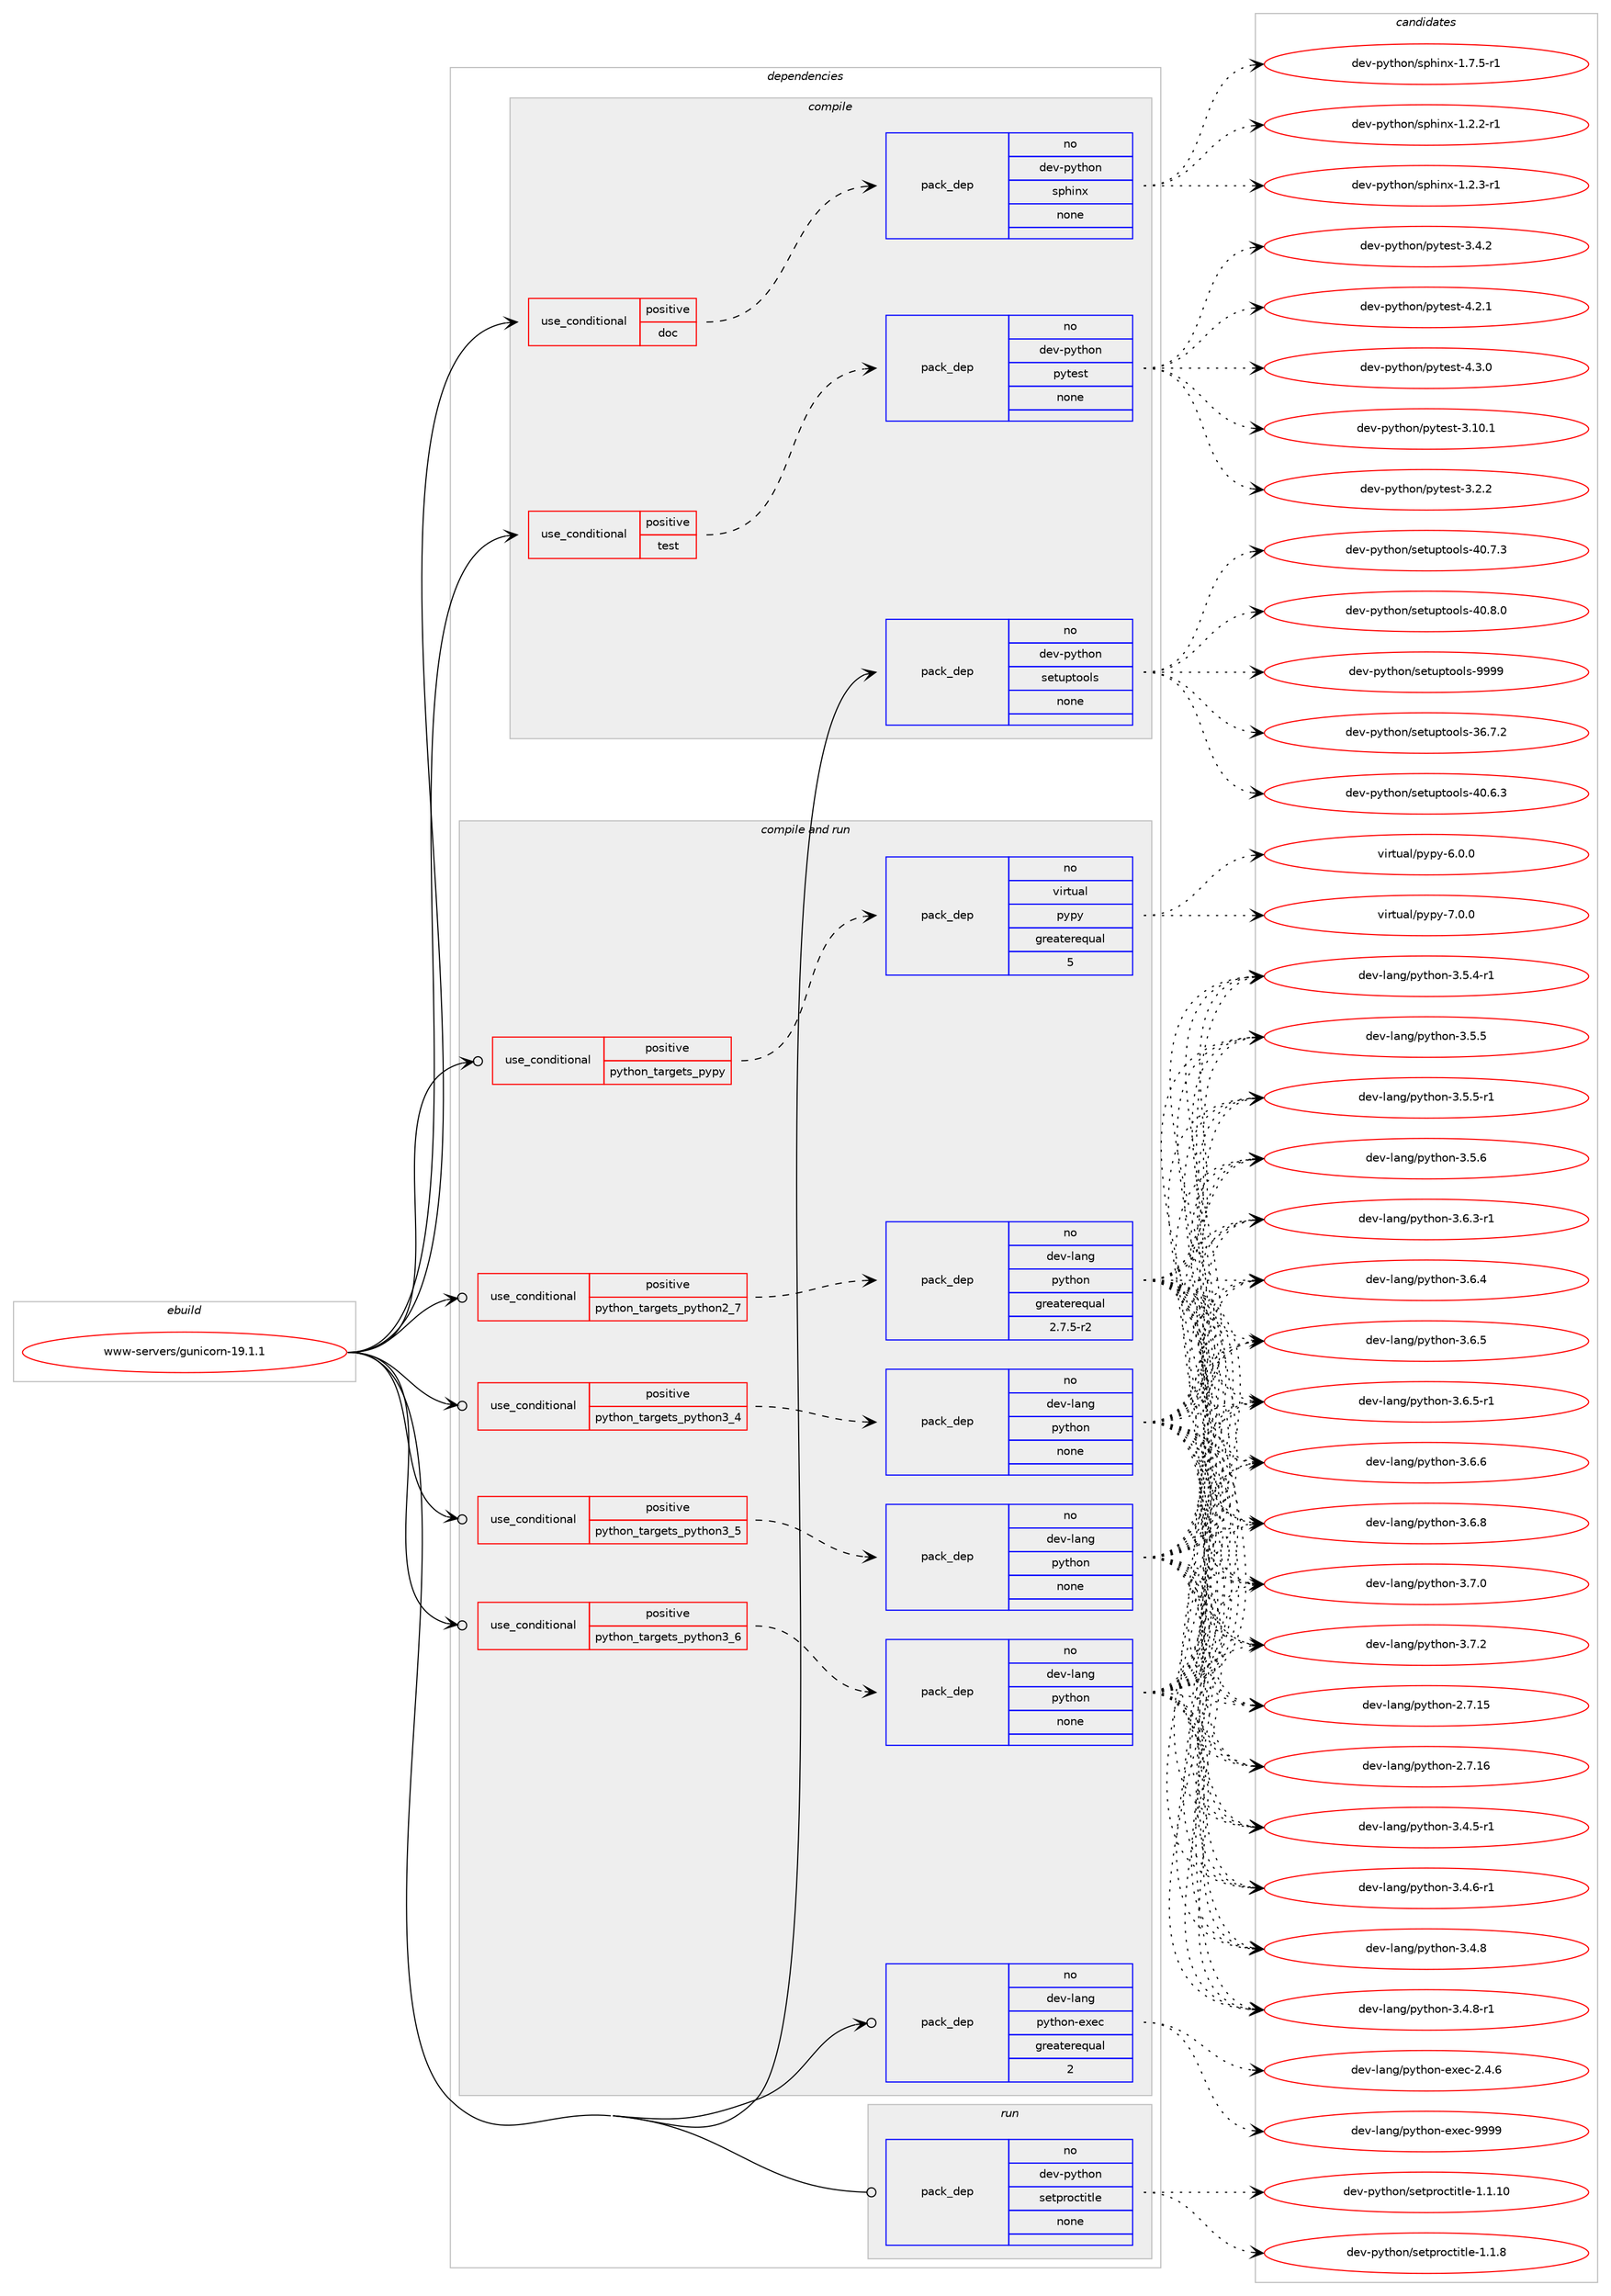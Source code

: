 digraph prolog {

# *************
# Graph options
# *************

newrank=true;
concentrate=true;
compound=true;
graph [rankdir=LR,fontname=Helvetica,fontsize=10,ranksep=1.5];#, ranksep=2.5, nodesep=0.2];
edge  [arrowhead=vee];
node  [fontname=Helvetica,fontsize=10];

# **********
# The ebuild
# **********

subgraph cluster_leftcol {
color=gray;
rank=same;
label=<<i>ebuild</i>>;
id [label="www-servers/gunicorn-19.1.1", color=red, width=4, href="../www-servers/gunicorn-19.1.1.svg"];
}

# ****************
# The dependencies
# ****************

subgraph cluster_midcol {
color=gray;
label=<<i>dependencies</i>>;
subgraph cluster_compile {
fillcolor="#eeeeee";
style=filled;
label=<<i>compile</i>>;
subgraph cond464488 {
dependency1751173 [label=<<TABLE BORDER="0" CELLBORDER="1" CELLSPACING="0" CELLPADDING="4"><TR><TD ROWSPAN="3" CELLPADDING="10">use_conditional</TD></TR><TR><TD>positive</TD></TR><TR><TD>doc</TD></TR></TABLE>>, shape=none, color=red];
subgraph pack1257396 {
dependency1751174 [label=<<TABLE BORDER="0" CELLBORDER="1" CELLSPACING="0" CELLPADDING="4" WIDTH="220"><TR><TD ROWSPAN="6" CELLPADDING="30">pack_dep</TD></TR><TR><TD WIDTH="110">no</TD></TR><TR><TD>dev-python</TD></TR><TR><TD>sphinx</TD></TR><TR><TD>none</TD></TR><TR><TD></TD></TR></TABLE>>, shape=none, color=blue];
}
dependency1751173:e -> dependency1751174:w [weight=20,style="dashed",arrowhead="vee"];
}
id:e -> dependency1751173:w [weight=20,style="solid",arrowhead="vee"];
subgraph cond464489 {
dependency1751175 [label=<<TABLE BORDER="0" CELLBORDER="1" CELLSPACING="0" CELLPADDING="4"><TR><TD ROWSPAN="3" CELLPADDING="10">use_conditional</TD></TR><TR><TD>positive</TD></TR><TR><TD>test</TD></TR></TABLE>>, shape=none, color=red];
subgraph pack1257397 {
dependency1751176 [label=<<TABLE BORDER="0" CELLBORDER="1" CELLSPACING="0" CELLPADDING="4" WIDTH="220"><TR><TD ROWSPAN="6" CELLPADDING="30">pack_dep</TD></TR><TR><TD WIDTH="110">no</TD></TR><TR><TD>dev-python</TD></TR><TR><TD>pytest</TD></TR><TR><TD>none</TD></TR><TR><TD></TD></TR></TABLE>>, shape=none, color=blue];
}
dependency1751175:e -> dependency1751176:w [weight=20,style="dashed",arrowhead="vee"];
}
id:e -> dependency1751175:w [weight=20,style="solid",arrowhead="vee"];
subgraph pack1257398 {
dependency1751177 [label=<<TABLE BORDER="0" CELLBORDER="1" CELLSPACING="0" CELLPADDING="4" WIDTH="220"><TR><TD ROWSPAN="6" CELLPADDING="30">pack_dep</TD></TR><TR><TD WIDTH="110">no</TD></TR><TR><TD>dev-python</TD></TR><TR><TD>setuptools</TD></TR><TR><TD>none</TD></TR><TR><TD></TD></TR></TABLE>>, shape=none, color=blue];
}
id:e -> dependency1751177:w [weight=20,style="solid",arrowhead="vee"];
}
subgraph cluster_compileandrun {
fillcolor="#eeeeee";
style=filled;
label=<<i>compile and run</i>>;
subgraph cond464490 {
dependency1751178 [label=<<TABLE BORDER="0" CELLBORDER="1" CELLSPACING="0" CELLPADDING="4"><TR><TD ROWSPAN="3" CELLPADDING="10">use_conditional</TD></TR><TR><TD>positive</TD></TR><TR><TD>python_targets_pypy</TD></TR></TABLE>>, shape=none, color=red];
subgraph pack1257399 {
dependency1751179 [label=<<TABLE BORDER="0" CELLBORDER="1" CELLSPACING="0" CELLPADDING="4" WIDTH="220"><TR><TD ROWSPAN="6" CELLPADDING="30">pack_dep</TD></TR><TR><TD WIDTH="110">no</TD></TR><TR><TD>virtual</TD></TR><TR><TD>pypy</TD></TR><TR><TD>greaterequal</TD></TR><TR><TD>5</TD></TR></TABLE>>, shape=none, color=blue];
}
dependency1751178:e -> dependency1751179:w [weight=20,style="dashed",arrowhead="vee"];
}
id:e -> dependency1751178:w [weight=20,style="solid",arrowhead="odotvee"];
subgraph cond464491 {
dependency1751180 [label=<<TABLE BORDER="0" CELLBORDER="1" CELLSPACING="0" CELLPADDING="4"><TR><TD ROWSPAN="3" CELLPADDING="10">use_conditional</TD></TR><TR><TD>positive</TD></TR><TR><TD>python_targets_python2_7</TD></TR></TABLE>>, shape=none, color=red];
subgraph pack1257400 {
dependency1751181 [label=<<TABLE BORDER="0" CELLBORDER="1" CELLSPACING="0" CELLPADDING="4" WIDTH="220"><TR><TD ROWSPAN="6" CELLPADDING="30">pack_dep</TD></TR><TR><TD WIDTH="110">no</TD></TR><TR><TD>dev-lang</TD></TR><TR><TD>python</TD></TR><TR><TD>greaterequal</TD></TR><TR><TD>2.7.5-r2</TD></TR></TABLE>>, shape=none, color=blue];
}
dependency1751180:e -> dependency1751181:w [weight=20,style="dashed",arrowhead="vee"];
}
id:e -> dependency1751180:w [weight=20,style="solid",arrowhead="odotvee"];
subgraph cond464492 {
dependency1751182 [label=<<TABLE BORDER="0" CELLBORDER="1" CELLSPACING="0" CELLPADDING="4"><TR><TD ROWSPAN="3" CELLPADDING="10">use_conditional</TD></TR><TR><TD>positive</TD></TR><TR><TD>python_targets_python3_4</TD></TR></TABLE>>, shape=none, color=red];
subgraph pack1257401 {
dependency1751183 [label=<<TABLE BORDER="0" CELLBORDER="1" CELLSPACING="0" CELLPADDING="4" WIDTH="220"><TR><TD ROWSPAN="6" CELLPADDING="30">pack_dep</TD></TR><TR><TD WIDTH="110">no</TD></TR><TR><TD>dev-lang</TD></TR><TR><TD>python</TD></TR><TR><TD>none</TD></TR><TR><TD></TD></TR></TABLE>>, shape=none, color=blue];
}
dependency1751182:e -> dependency1751183:w [weight=20,style="dashed",arrowhead="vee"];
}
id:e -> dependency1751182:w [weight=20,style="solid",arrowhead="odotvee"];
subgraph cond464493 {
dependency1751184 [label=<<TABLE BORDER="0" CELLBORDER="1" CELLSPACING="0" CELLPADDING="4"><TR><TD ROWSPAN="3" CELLPADDING="10">use_conditional</TD></TR><TR><TD>positive</TD></TR><TR><TD>python_targets_python3_5</TD></TR></TABLE>>, shape=none, color=red];
subgraph pack1257402 {
dependency1751185 [label=<<TABLE BORDER="0" CELLBORDER="1" CELLSPACING="0" CELLPADDING="4" WIDTH="220"><TR><TD ROWSPAN="6" CELLPADDING="30">pack_dep</TD></TR><TR><TD WIDTH="110">no</TD></TR><TR><TD>dev-lang</TD></TR><TR><TD>python</TD></TR><TR><TD>none</TD></TR><TR><TD></TD></TR></TABLE>>, shape=none, color=blue];
}
dependency1751184:e -> dependency1751185:w [weight=20,style="dashed",arrowhead="vee"];
}
id:e -> dependency1751184:w [weight=20,style="solid",arrowhead="odotvee"];
subgraph cond464494 {
dependency1751186 [label=<<TABLE BORDER="0" CELLBORDER="1" CELLSPACING="0" CELLPADDING="4"><TR><TD ROWSPAN="3" CELLPADDING="10">use_conditional</TD></TR><TR><TD>positive</TD></TR><TR><TD>python_targets_python3_6</TD></TR></TABLE>>, shape=none, color=red];
subgraph pack1257403 {
dependency1751187 [label=<<TABLE BORDER="0" CELLBORDER="1" CELLSPACING="0" CELLPADDING="4" WIDTH="220"><TR><TD ROWSPAN="6" CELLPADDING="30">pack_dep</TD></TR><TR><TD WIDTH="110">no</TD></TR><TR><TD>dev-lang</TD></TR><TR><TD>python</TD></TR><TR><TD>none</TD></TR><TR><TD></TD></TR></TABLE>>, shape=none, color=blue];
}
dependency1751186:e -> dependency1751187:w [weight=20,style="dashed",arrowhead="vee"];
}
id:e -> dependency1751186:w [weight=20,style="solid",arrowhead="odotvee"];
subgraph pack1257404 {
dependency1751188 [label=<<TABLE BORDER="0" CELLBORDER="1" CELLSPACING="0" CELLPADDING="4" WIDTH="220"><TR><TD ROWSPAN="6" CELLPADDING="30">pack_dep</TD></TR><TR><TD WIDTH="110">no</TD></TR><TR><TD>dev-lang</TD></TR><TR><TD>python-exec</TD></TR><TR><TD>greaterequal</TD></TR><TR><TD>2</TD></TR></TABLE>>, shape=none, color=blue];
}
id:e -> dependency1751188:w [weight=20,style="solid",arrowhead="odotvee"];
}
subgraph cluster_run {
fillcolor="#eeeeee";
style=filled;
label=<<i>run</i>>;
subgraph pack1257405 {
dependency1751189 [label=<<TABLE BORDER="0" CELLBORDER="1" CELLSPACING="0" CELLPADDING="4" WIDTH="220"><TR><TD ROWSPAN="6" CELLPADDING="30">pack_dep</TD></TR><TR><TD WIDTH="110">no</TD></TR><TR><TD>dev-python</TD></TR><TR><TD>setproctitle</TD></TR><TR><TD>none</TD></TR><TR><TD></TD></TR></TABLE>>, shape=none, color=blue];
}
id:e -> dependency1751189:w [weight=20,style="solid",arrowhead="odot"];
}
}

# **************
# The candidates
# **************

subgraph cluster_choices {
rank=same;
color=gray;
label=<<i>candidates</i>>;

subgraph choice1257396 {
color=black;
nodesep=1;
choice10010111845112121116104111110471151121041051101204549465046504511449 [label="dev-python/sphinx-1.2.2-r1", color=red, width=4,href="../dev-python/sphinx-1.2.2-r1.svg"];
choice10010111845112121116104111110471151121041051101204549465046514511449 [label="dev-python/sphinx-1.2.3-r1", color=red, width=4,href="../dev-python/sphinx-1.2.3-r1.svg"];
choice10010111845112121116104111110471151121041051101204549465546534511449 [label="dev-python/sphinx-1.7.5-r1", color=red, width=4,href="../dev-python/sphinx-1.7.5-r1.svg"];
dependency1751174:e -> choice10010111845112121116104111110471151121041051101204549465046504511449:w [style=dotted,weight="100"];
dependency1751174:e -> choice10010111845112121116104111110471151121041051101204549465046514511449:w [style=dotted,weight="100"];
dependency1751174:e -> choice10010111845112121116104111110471151121041051101204549465546534511449:w [style=dotted,weight="100"];
}
subgraph choice1257397 {
color=black;
nodesep=1;
choice100101118451121211161041111104711212111610111511645514649484649 [label="dev-python/pytest-3.10.1", color=red, width=4,href="../dev-python/pytest-3.10.1.svg"];
choice1001011184511212111610411111047112121116101115116455146504650 [label="dev-python/pytest-3.2.2", color=red, width=4,href="../dev-python/pytest-3.2.2.svg"];
choice1001011184511212111610411111047112121116101115116455146524650 [label="dev-python/pytest-3.4.2", color=red, width=4,href="../dev-python/pytest-3.4.2.svg"];
choice1001011184511212111610411111047112121116101115116455246504649 [label="dev-python/pytest-4.2.1", color=red, width=4,href="../dev-python/pytest-4.2.1.svg"];
choice1001011184511212111610411111047112121116101115116455246514648 [label="dev-python/pytest-4.3.0", color=red, width=4,href="../dev-python/pytest-4.3.0.svg"];
dependency1751176:e -> choice100101118451121211161041111104711212111610111511645514649484649:w [style=dotted,weight="100"];
dependency1751176:e -> choice1001011184511212111610411111047112121116101115116455146504650:w [style=dotted,weight="100"];
dependency1751176:e -> choice1001011184511212111610411111047112121116101115116455146524650:w [style=dotted,weight="100"];
dependency1751176:e -> choice1001011184511212111610411111047112121116101115116455246504649:w [style=dotted,weight="100"];
dependency1751176:e -> choice1001011184511212111610411111047112121116101115116455246514648:w [style=dotted,weight="100"];
}
subgraph choice1257398 {
color=black;
nodesep=1;
choice100101118451121211161041111104711510111611711211611111110811545515446554650 [label="dev-python/setuptools-36.7.2", color=red, width=4,href="../dev-python/setuptools-36.7.2.svg"];
choice100101118451121211161041111104711510111611711211611111110811545524846544651 [label="dev-python/setuptools-40.6.3", color=red, width=4,href="../dev-python/setuptools-40.6.3.svg"];
choice100101118451121211161041111104711510111611711211611111110811545524846554651 [label="dev-python/setuptools-40.7.3", color=red, width=4,href="../dev-python/setuptools-40.7.3.svg"];
choice100101118451121211161041111104711510111611711211611111110811545524846564648 [label="dev-python/setuptools-40.8.0", color=red, width=4,href="../dev-python/setuptools-40.8.0.svg"];
choice10010111845112121116104111110471151011161171121161111111081154557575757 [label="dev-python/setuptools-9999", color=red, width=4,href="../dev-python/setuptools-9999.svg"];
dependency1751177:e -> choice100101118451121211161041111104711510111611711211611111110811545515446554650:w [style=dotted,weight="100"];
dependency1751177:e -> choice100101118451121211161041111104711510111611711211611111110811545524846544651:w [style=dotted,weight="100"];
dependency1751177:e -> choice100101118451121211161041111104711510111611711211611111110811545524846554651:w [style=dotted,weight="100"];
dependency1751177:e -> choice100101118451121211161041111104711510111611711211611111110811545524846564648:w [style=dotted,weight="100"];
dependency1751177:e -> choice10010111845112121116104111110471151011161171121161111111081154557575757:w [style=dotted,weight="100"];
}
subgraph choice1257399 {
color=black;
nodesep=1;
choice1181051141161179710847112121112121455446484648 [label="virtual/pypy-6.0.0", color=red, width=4,href="../virtual/pypy-6.0.0.svg"];
choice1181051141161179710847112121112121455546484648 [label="virtual/pypy-7.0.0", color=red, width=4,href="../virtual/pypy-7.0.0.svg"];
dependency1751179:e -> choice1181051141161179710847112121112121455446484648:w [style=dotted,weight="100"];
dependency1751179:e -> choice1181051141161179710847112121112121455546484648:w [style=dotted,weight="100"];
}
subgraph choice1257400 {
color=black;
nodesep=1;
choice10010111845108971101034711212111610411111045504655464953 [label="dev-lang/python-2.7.15", color=red, width=4,href="../dev-lang/python-2.7.15.svg"];
choice10010111845108971101034711212111610411111045504655464954 [label="dev-lang/python-2.7.16", color=red, width=4,href="../dev-lang/python-2.7.16.svg"];
choice1001011184510897110103471121211161041111104551465246534511449 [label="dev-lang/python-3.4.5-r1", color=red, width=4,href="../dev-lang/python-3.4.5-r1.svg"];
choice1001011184510897110103471121211161041111104551465246544511449 [label="dev-lang/python-3.4.6-r1", color=red, width=4,href="../dev-lang/python-3.4.6-r1.svg"];
choice100101118451089711010347112121116104111110455146524656 [label="dev-lang/python-3.4.8", color=red, width=4,href="../dev-lang/python-3.4.8.svg"];
choice1001011184510897110103471121211161041111104551465246564511449 [label="dev-lang/python-3.4.8-r1", color=red, width=4,href="../dev-lang/python-3.4.8-r1.svg"];
choice1001011184510897110103471121211161041111104551465346524511449 [label="dev-lang/python-3.5.4-r1", color=red, width=4,href="../dev-lang/python-3.5.4-r1.svg"];
choice100101118451089711010347112121116104111110455146534653 [label="dev-lang/python-3.5.5", color=red, width=4,href="../dev-lang/python-3.5.5.svg"];
choice1001011184510897110103471121211161041111104551465346534511449 [label="dev-lang/python-3.5.5-r1", color=red, width=4,href="../dev-lang/python-3.5.5-r1.svg"];
choice100101118451089711010347112121116104111110455146534654 [label="dev-lang/python-3.5.6", color=red, width=4,href="../dev-lang/python-3.5.6.svg"];
choice1001011184510897110103471121211161041111104551465446514511449 [label="dev-lang/python-3.6.3-r1", color=red, width=4,href="../dev-lang/python-3.6.3-r1.svg"];
choice100101118451089711010347112121116104111110455146544652 [label="dev-lang/python-3.6.4", color=red, width=4,href="../dev-lang/python-3.6.4.svg"];
choice100101118451089711010347112121116104111110455146544653 [label="dev-lang/python-3.6.5", color=red, width=4,href="../dev-lang/python-3.6.5.svg"];
choice1001011184510897110103471121211161041111104551465446534511449 [label="dev-lang/python-3.6.5-r1", color=red, width=4,href="../dev-lang/python-3.6.5-r1.svg"];
choice100101118451089711010347112121116104111110455146544654 [label="dev-lang/python-3.6.6", color=red, width=4,href="../dev-lang/python-3.6.6.svg"];
choice100101118451089711010347112121116104111110455146544656 [label="dev-lang/python-3.6.8", color=red, width=4,href="../dev-lang/python-3.6.8.svg"];
choice100101118451089711010347112121116104111110455146554648 [label="dev-lang/python-3.7.0", color=red, width=4,href="../dev-lang/python-3.7.0.svg"];
choice100101118451089711010347112121116104111110455146554650 [label="dev-lang/python-3.7.2", color=red, width=4,href="../dev-lang/python-3.7.2.svg"];
dependency1751181:e -> choice10010111845108971101034711212111610411111045504655464953:w [style=dotted,weight="100"];
dependency1751181:e -> choice10010111845108971101034711212111610411111045504655464954:w [style=dotted,weight="100"];
dependency1751181:e -> choice1001011184510897110103471121211161041111104551465246534511449:w [style=dotted,weight="100"];
dependency1751181:e -> choice1001011184510897110103471121211161041111104551465246544511449:w [style=dotted,weight="100"];
dependency1751181:e -> choice100101118451089711010347112121116104111110455146524656:w [style=dotted,weight="100"];
dependency1751181:e -> choice1001011184510897110103471121211161041111104551465246564511449:w [style=dotted,weight="100"];
dependency1751181:e -> choice1001011184510897110103471121211161041111104551465346524511449:w [style=dotted,weight="100"];
dependency1751181:e -> choice100101118451089711010347112121116104111110455146534653:w [style=dotted,weight="100"];
dependency1751181:e -> choice1001011184510897110103471121211161041111104551465346534511449:w [style=dotted,weight="100"];
dependency1751181:e -> choice100101118451089711010347112121116104111110455146534654:w [style=dotted,weight="100"];
dependency1751181:e -> choice1001011184510897110103471121211161041111104551465446514511449:w [style=dotted,weight="100"];
dependency1751181:e -> choice100101118451089711010347112121116104111110455146544652:w [style=dotted,weight="100"];
dependency1751181:e -> choice100101118451089711010347112121116104111110455146544653:w [style=dotted,weight="100"];
dependency1751181:e -> choice1001011184510897110103471121211161041111104551465446534511449:w [style=dotted,weight="100"];
dependency1751181:e -> choice100101118451089711010347112121116104111110455146544654:w [style=dotted,weight="100"];
dependency1751181:e -> choice100101118451089711010347112121116104111110455146544656:w [style=dotted,weight="100"];
dependency1751181:e -> choice100101118451089711010347112121116104111110455146554648:w [style=dotted,weight="100"];
dependency1751181:e -> choice100101118451089711010347112121116104111110455146554650:w [style=dotted,weight="100"];
}
subgraph choice1257401 {
color=black;
nodesep=1;
choice10010111845108971101034711212111610411111045504655464953 [label="dev-lang/python-2.7.15", color=red, width=4,href="../dev-lang/python-2.7.15.svg"];
choice10010111845108971101034711212111610411111045504655464954 [label="dev-lang/python-2.7.16", color=red, width=4,href="../dev-lang/python-2.7.16.svg"];
choice1001011184510897110103471121211161041111104551465246534511449 [label="dev-lang/python-3.4.5-r1", color=red, width=4,href="../dev-lang/python-3.4.5-r1.svg"];
choice1001011184510897110103471121211161041111104551465246544511449 [label="dev-lang/python-3.4.6-r1", color=red, width=4,href="../dev-lang/python-3.4.6-r1.svg"];
choice100101118451089711010347112121116104111110455146524656 [label="dev-lang/python-3.4.8", color=red, width=4,href="../dev-lang/python-3.4.8.svg"];
choice1001011184510897110103471121211161041111104551465246564511449 [label="dev-lang/python-3.4.8-r1", color=red, width=4,href="../dev-lang/python-3.4.8-r1.svg"];
choice1001011184510897110103471121211161041111104551465346524511449 [label="dev-lang/python-3.5.4-r1", color=red, width=4,href="../dev-lang/python-3.5.4-r1.svg"];
choice100101118451089711010347112121116104111110455146534653 [label="dev-lang/python-3.5.5", color=red, width=4,href="../dev-lang/python-3.5.5.svg"];
choice1001011184510897110103471121211161041111104551465346534511449 [label="dev-lang/python-3.5.5-r1", color=red, width=4,href="../dev-lang/python-3.5.5-r1.svg"];
choice100101118451089711010347112121116104111110455146534654 [label="dev-lang/python-3.5.6", color=red, width=4,href="../dev-lang/python-3.5.6.svg"];
choice1001011184510897110103471121211161041111104551465446514511449 [label="dev-lang/python-3.6.3-r1", color=red, width=4,href="../dev-lang/python-3.6.3-r1.svg"];
choice100101118451089711010347112121116104111110455146544652 [label="dev-lang/python-3.6.4", color=red, width=4,href="../dev-lang/python-3.6.4.svg"];
choice100101118451089711010347112121116104111110455146544653 [label="dev-lang/python-3.6.5", color=red, width=4,href="../dev-lang/python-3.6.5.svg"];
choice1001011184510897110103471121211161041111104551465446534511449 [label="dev-lang/python-3.6.5-r1", color=red, width=4,href="../dev-lang/python-3.6.5-r1.svg"];
choice100101118451089711010347112121116104111110455146544654 [label="dev-lang/python-3.6.6", color=red, width=4,href="../dev-lang/python-3.6.6.svg"];
choice100101118451089711010347112121116104111110455146544656 [label="dev-lang/python-3.6.8", color=red, width=4,href="../dev-lang/python-3.6.8.svg"];
choice100101118451089711010347112121116104111110455146554648 [label="dev-lang/python-3.7.0", color=red, width=4,href="../dev-lang/python-3.7.0.svg"];
choice100101118451089711010347112121116104111110455146554650 [label="dev-lang/python-3.7.2", color=red, width=4,href="../dev-lang/python-3.7.2.svg"];
dependency1751183:e -> choice10010111845108971101034711212111610411111045504655464953:w [style=dotted,weight="100"];
dependency1751183:e -> choice10010111845108971101034711212111610411111045504655464954:w [style=dotted,weight="100"];
dependency1751183:e -> choice1001011184510897110103471121211161041111104551465246534511449:w [style=dotted,weight="100"];
dependency1751183:e -> choice1001011184510897110103471121211161041111104551465246544511449:w [style=dotted,weight="100"];
dependency1751183:e -> choice100101118451089711010347112121116104111110455146524656:w [style=dotted,weight="100"];
dependency1751183:e -> choice1001011184510897110103471121211161041111104551465246564511449:w [style=dotted,weight="100"];
dependency1751183:e -> choice1001011184510897110103471121211161041111104551465346524511449:w [style=dotted,weight="100"];
dependency1751183:e -> choice100101118451089711010347112121116104111110455146534653:w [style=dotted,weight="100"];
dependency1751183:e -> choice1001011184510897110103471121211161041111104551465346534511449:w [style=dotted,weight="100"];
dependency1751183:e -> choice100101118451089711010347112121116104111110455146534654:w [style=dotted,weight="100"];
dependency1751183:e -> choice1001011184510897110103471121211161041111104551465446514511449:w [style=dotted,weight="100"];
dependency1751183:e -> choice100101118451089711010347112121116104111110455146544652:w [style=dotted,weight="100"];
dependency1751183:e -> choice100101118451089711010347112121116104111110455146544653:w [style=dotted,weight="100"];
dependency1751183:e -> choice1001011184510897110103471121211161041111104551465446534511449:w [style=dotted,weight="100"];
dependency1751183:e -> choice100101118451089711010347112121116104111110455146544654:w [style=dotted,weight="100"];
dependency1751183:e -> choice100101118451089711010347112121116104111110455146544656:w [style=dotted,weight="100"];
dependency1751183:e -> choice100101118451089711010347112121116104111110455146554648:w [style=dotted,weight="100"];
dependency1751183:e -> choice100101118451089711010347112121116104111110455146554650:w [style=dotted,weight="100"];
}
subgraph choice1257402 {
color=black;
nodesep=1;
choice10010111845108971101034711212111610411111045504655464953 [label="dev-lang/python-2.7.15", color=red, width=4,href="../dev-lang/python-2.7.15.svg"];
choice10010111845108971101034711212111610411111045504655464954 [label="dev-lang/python-2.7.16", color=red, width=4,href="../dev-lang/python-2.7.16.svg"];
choice1001011184510897110103471121211161041111104551465246534511449 [label="dev-lang/python-3.4.5-r1", color=red, width=4,href="../dev-lang/python-3.4.5-r1.svg"];
choice1001011184510897110103471121211161041111104551465246544511449 [label="dev-lang/python-3.4.6-r1", color=red, width=4,href="../dev-lang/python-3.4.6-r1.svg"];
choice100101118451089711010347112121116104111110455146524656 [label="dev-lang/python-3.4.8", color=red, width=4,href="../dev-lang/python-3.4.8.svg"];
choice1001011184510897110103471121211161041111104551465246564511449 [label="dev-lang/python-3.4.8-r1", color=red, width=4,href="../dev-lang/python-3.4.8-r1.svg"];
choice1001011184510897110103471121211161041111104551465346524511449 [label="dev-lang/python-3.5.4-r1", color=red, width=4,href="../dev-lang/python-3.5.4-r1.svg"];
choice100101118451089711010347112121116104111110455146534653 [label="dev-lang/python-3.5.5", color=red, width=4,href="../dev-lang/python-3.5.5.svg"];
choice1001011184510897110103471121211161041111104551465346534511449 [label="dev-lang/python-3.5.5-r1", color=red, width=4,href="../dev-lang/python-3.5.5-r1.svg"];
choice100101118451089711010347112121116104111110455146534654 [label="dev-lang/python-3.5.6", color=red, width=4,href="../dev-lang/python-3.5.6.svg"];
choice1001011184510897110103471121211161041111104551465446514511449 [label="dev-lang/python-3.6.3-r1", color=red, width=4,href="../dev-lang/python-3.6.3-r1.svg"];
choice100101118451089711010347112121116104111110455146544652 [label="dev-lang/python-3.6.4", color=red, width=4,href="../dev-lang/python-3.6.4.svg"];
choice100101118451089711010347112121116104111110455146544653 [label="dev-lang/python-3.6.5", color=red, width=4,href="../dev-lang/python-3.6.5.svg"];
choice1001011184510897110103471121211161041111104551465446534511449 [label="dev-lang/python-3.6.5-r1", color=red, width=4,href="../dev-lang/python-3.6.5-r1.svg"];
choice100101118451089711010347112121116104111110455146544654 [label="dev-lang/python-3.6.6", color=red, width=4,href="../dev-lang/python-3.6.6.svg"];
choice100101118451089711010347112121116104111110455146544656 [label="dev-lang/python-3.6.8", color=red, width=4,href="../dev-lang/python-3.6.8.svg"];
choice100101118451089711010347112121116104111110455146554648 [label="dev-lang/python-3.7.0", color=red, width=4,href="../dev-lang/python-3.7.0.svg"];
choice100101118451089711010347112121116104111110455146554650 [label="dev-lang/python-3.7.2", color=red, width=4,href="../dev-lang/python-3.7.2.svg"];
dependency1751185:e -> choice10010111845108971101034711212111610411111045504655464953:w [style=dotted,weight="100"];
dependency1751185:e -> choice10010111845108971101034711212111610411111045504655464954:w [style=dotted,weight="100"];
dependency1751185:e -> choice1001011184510897110103471121211161041111104551465246534511449:w [style=dotted,weight="100"];
dependency1751185:e -> choice1001011184510897110103471121211161041111104551465246544511449:w [style=dotted,weight="100"];
dependency1751185:e -> choice100101118451089711010347112121116104111110455146524656:w [style=dotted,weight="100"];
dependency1751185:e -> choice1001011184510897110103471121211161041111104551465246564511449:w [style=dotted,weight="100"];
dependency1751185:e -> choice1001011184510897110103471121211161041111104551465346524511449:w [style=dotted,weight="100"];
dependency1751185:e -> choice100101118451089711010347112121116104111110455146534653:w [style=dotted,weight="100"];
dependency1751185:e -> choice1001011184510897110103471121211161041111104551465346534511449:w [style=dotted,weight="100"];
dependency1751185:e -> choice100101118451089711010347112121116104111110455146534654:w [style=dotted,weight="100"];
dependency1751185:e -> choice1001011184510897110103471121211161041111104551465446514511449:w [style=dotted,weight="100"];
dependency1751185:e -> choice100101118451089711010347112121116104111110455146544652:w [style=dotted,weight="100"];
dependency1751185:e -> choice100101118451089711010347112121116104111110455146544653:w [style=dotted,weight="100"];
dependency1751185:e -> choice1001011184510897110103471121211161041111104551465446534511449:w [style=dotted,weight="100"];
dependency1751185:e -> choice100101118451089711010347112121116104111110455146544654:w [style=dotted,weight="100"];
dependency1751185:e -> choice100101118451089711010347112121116104111110455146544656:w [style=dotted,weight="100"];
dependency1751185:e -> choice100101118451089711010347112121116104111110455146554648:w [style=dotted,weight="100"];
dependency1751185:e -> choice100101118451089711010347112121116104111110455146554650:w [style=dotted,weight="100"];
}
subgraph choice1257403 {
color=black;
nodesep=1;
choice10010111845108971101034711212111610411111045504655464953 [label="dev-lang/python-2.7.15", color=red, width=4,href="../dev-lang/python-2.7.15.svg"];
choice10010111845108971101034711212111610411111045504655464954 [label="dev-lang/python-2.7.16", color=red, width=4,href="../dev-lang/python-2.7.16.svg"];
choice1001011184510897110103471121211161041111104551465246534511449 [label="dev-lang/python-3.4.5-r1", color=red, width=4,href="../dev-lang/python-3.4.5-r1.svg"];
choice1001011184510897110103471121211161041111104551465246544511449 [label="dev-lang/python-3.4.6-r1", color=red, width=4,href="../dev-lang/python-3.4.6-r1.svg"];
choice100101118451089711010347112121116104111110455146524656 [label="dev-lang/python-3.4.8", color=red, width=4,href="../dev-lang/python-3.4.8.svg"];
choice1001011184510897110103471121211161041111104551465246564511449 [label="dev-lang/python-3.4.8-r1", color=red, width=4,href="../dev-lang/python-3.4.8-r1.svg"];
choice1001011184510897110103471121211161041111104551465346524511449 [label="dev-lang/python-3.5.4-r1", color=red, width=4,href="../dev-lang/python-3.5.4-r1.svg"];
choice100101118451089711010347112121116104111110455146534653 [label="dev-lang/python-3.5.5", color=red, width=4,href="../dev-lang/python-3.5.5.svg"];
choice1001011184510897110103471121211161041111104551465346534511449 [label="dev-lang/python-3.5.5-r1", color=red, width=4,href="../dev-lang/python-3.5.5-r1.svg"];
choice100101118451089711010347112121116104111110455146534654 [label="dev-lang/python-3.5.6", color=red, width=4,href="../dev-lang/python-3.5.6.svg"];
choice1001011184510897110103471121211161041111104551465446514511449 [label="dev-lang/python-3.6.3-r1", color=red, width=4,href="../dev-lang/python-3.6.3-r1.svg"];
choice100101118451089711010347112121116104111110455146544652 [label="dev-lang/python-3.6.4", color=red, width=4,href="../dev-lang/python-3.6.4.svg"];
choice100101118451089711010347112121116104111110455146544653 [label="dev-lang/python-3.6.5", color=red, width=4,href="../dev-lang/python-3.6.5.svg"];
choice1001011184510897110103471121211161041111104551465446534511449 [label="dev-lang/python-3.6.5-r1", color=red, width=4,href="../dev-lang/python-3.6.5-r1.svg"];
choice100101118451089711010347112121116104111110455146544654 [label="dev-lang/python-3.6.6", color=red, width=4,href="../dev-lang/python-3.6.6.svg"];
choice100101118451089711010347112121116104111110455146544656 [label="dev-lang/python-3.6.8", color=red, width=4,href="../dev-lang/python-3.6.8.svg"];
choice100101118451089711010347112121116104111110455146554648 [label="dev-lang/python-3.7.0", color=red, width=4,href="../dev-lang/python-3.7.0.svg"];
choice100101118451089711010347112121116104111110455146554650 [label="dev-lang/python-3.7.2", color=red, width=4,href="../dev-lang/python-3.7.2.svg"];
dependency1751187:e -> choice10010111845108971101034711212111610411111045504655464953:w [style=dotted,weight="100"];
dependency1751187:e -> choice10010111845108971101034711212111610411111045504655464954:w [style=dotted,weight="100"];
dependency1751187:e -> choice1001011184510897110103471121211161041111104551465246534511449:w [style=dotted,weight="100"];
dependency1751187:e -> choice1001011184510897110103471121211161041111104551465246544511449:w [style=dotted,weight="100"];
dependency1751187:e -> choice100101118451089711010347112121116104111110455146524656:w [style=dotted,weight="100"];
dependency1751187:e -> choice1001011184510897110103471121211161041111104551465246564511449:w [style=dotted,weight="100"];
dependency1751187:e -> choice1001011184510897110103471121211161041111104551465346524511449:w [style=dotted,weight="100"];
dependency1751187:e -> choice100101118451089711010347112121116104111110455146534653:w [style=dotted,weight="100"];
dependency1751187:e -> choice1001011184510897110103471121211161041111104551465346534511449:w [style=dotted,weight="100"];
dependency1751187:e -> choice100101118451089711010347112121116104111110455146534654:w [style=dotted,weight="100"];
dependency1751187:e -> choice1001011184510897110103471121211161041111104551465446514511449:w [style=dotted,weight="100"];
dependency1751187:e -> choice100101118451089711010347112121116104111110455146544652:w [style=dotted,weight="100"];
dependency1751187:e -> choice100101118451089711010347112121116104111110455146544653:w [style=dotted,weight="100"];
dependency1751187:e -> choice1001011184510897110103471121211161041111104551465446534511449:w [style=dotted,weight="100"];
dependency1751187:e -> choice100101118451089711010347112121116104111110455146544654:w [style=dotted,weight="100"];
dependency1751187:e -> choice100101118451089711010347112121116104111110455146544656:w [style=dotted,weight="100"];
dependency1751187:e -> choice100101118451089711010347112121116104111110455146554648:w [style=dotted,weight="100"];
dependency1751187:e -> choice100101118451089711010347112121116104111110455146554650:w [style=dotted,weight="100"];
}
subgraph choice1257404 {
color=black;
nodesep=1;
choice1001011184510897110103471121211161041111104510112010199455046524654 [label="dev-lang/python-exec-2.4.6", color=red, width=4,href="../dev-lang/python-exec-2.4.6.svg"];
choice10010111845108971101034711212111610411111045101120101994557575757 [label="dev-lang/python-exec-9999", color=red, width=4,href="../dev-lang/python-exec-9999.svg"];
dependency1751188:e -> choice1001011184510897110103471121211161041111104510112010199455046524654:w [style=dotted,weight="100"];
dependency1751188:e -> choice10010111845108971101034711212111610411111045101120101994557575757:w [style=dotted,weight="100"];
}
subgraph choice1257405 {
color=black;
nodesep=1;
choice10010111845112121116104111110471151011161121141119911610511610810145494649464948 [label="dev-python/setproctitle-1.1.10", color=red, width=4,href="../dev-python/setproctitle-1.1.10.svg"];
choice100101118451121211161041111104711510111611211411199116105116108101454946494656 [label="dev-python/setproctitle-1.1.8", color=red, width=4,href="../dev-python/setproctitle-1.1.8.svg"];
dependency1751189:e -> choice10010111845112121116104111110471151011161121141119911610511610810145494649464948:w [style=dotted,weight="100"];
dependency1751189:e -> choice100101118451121211161041111104711510111611211411199116105116108101454946494656:w [style=dotted,weight="100"];
}
}

}
